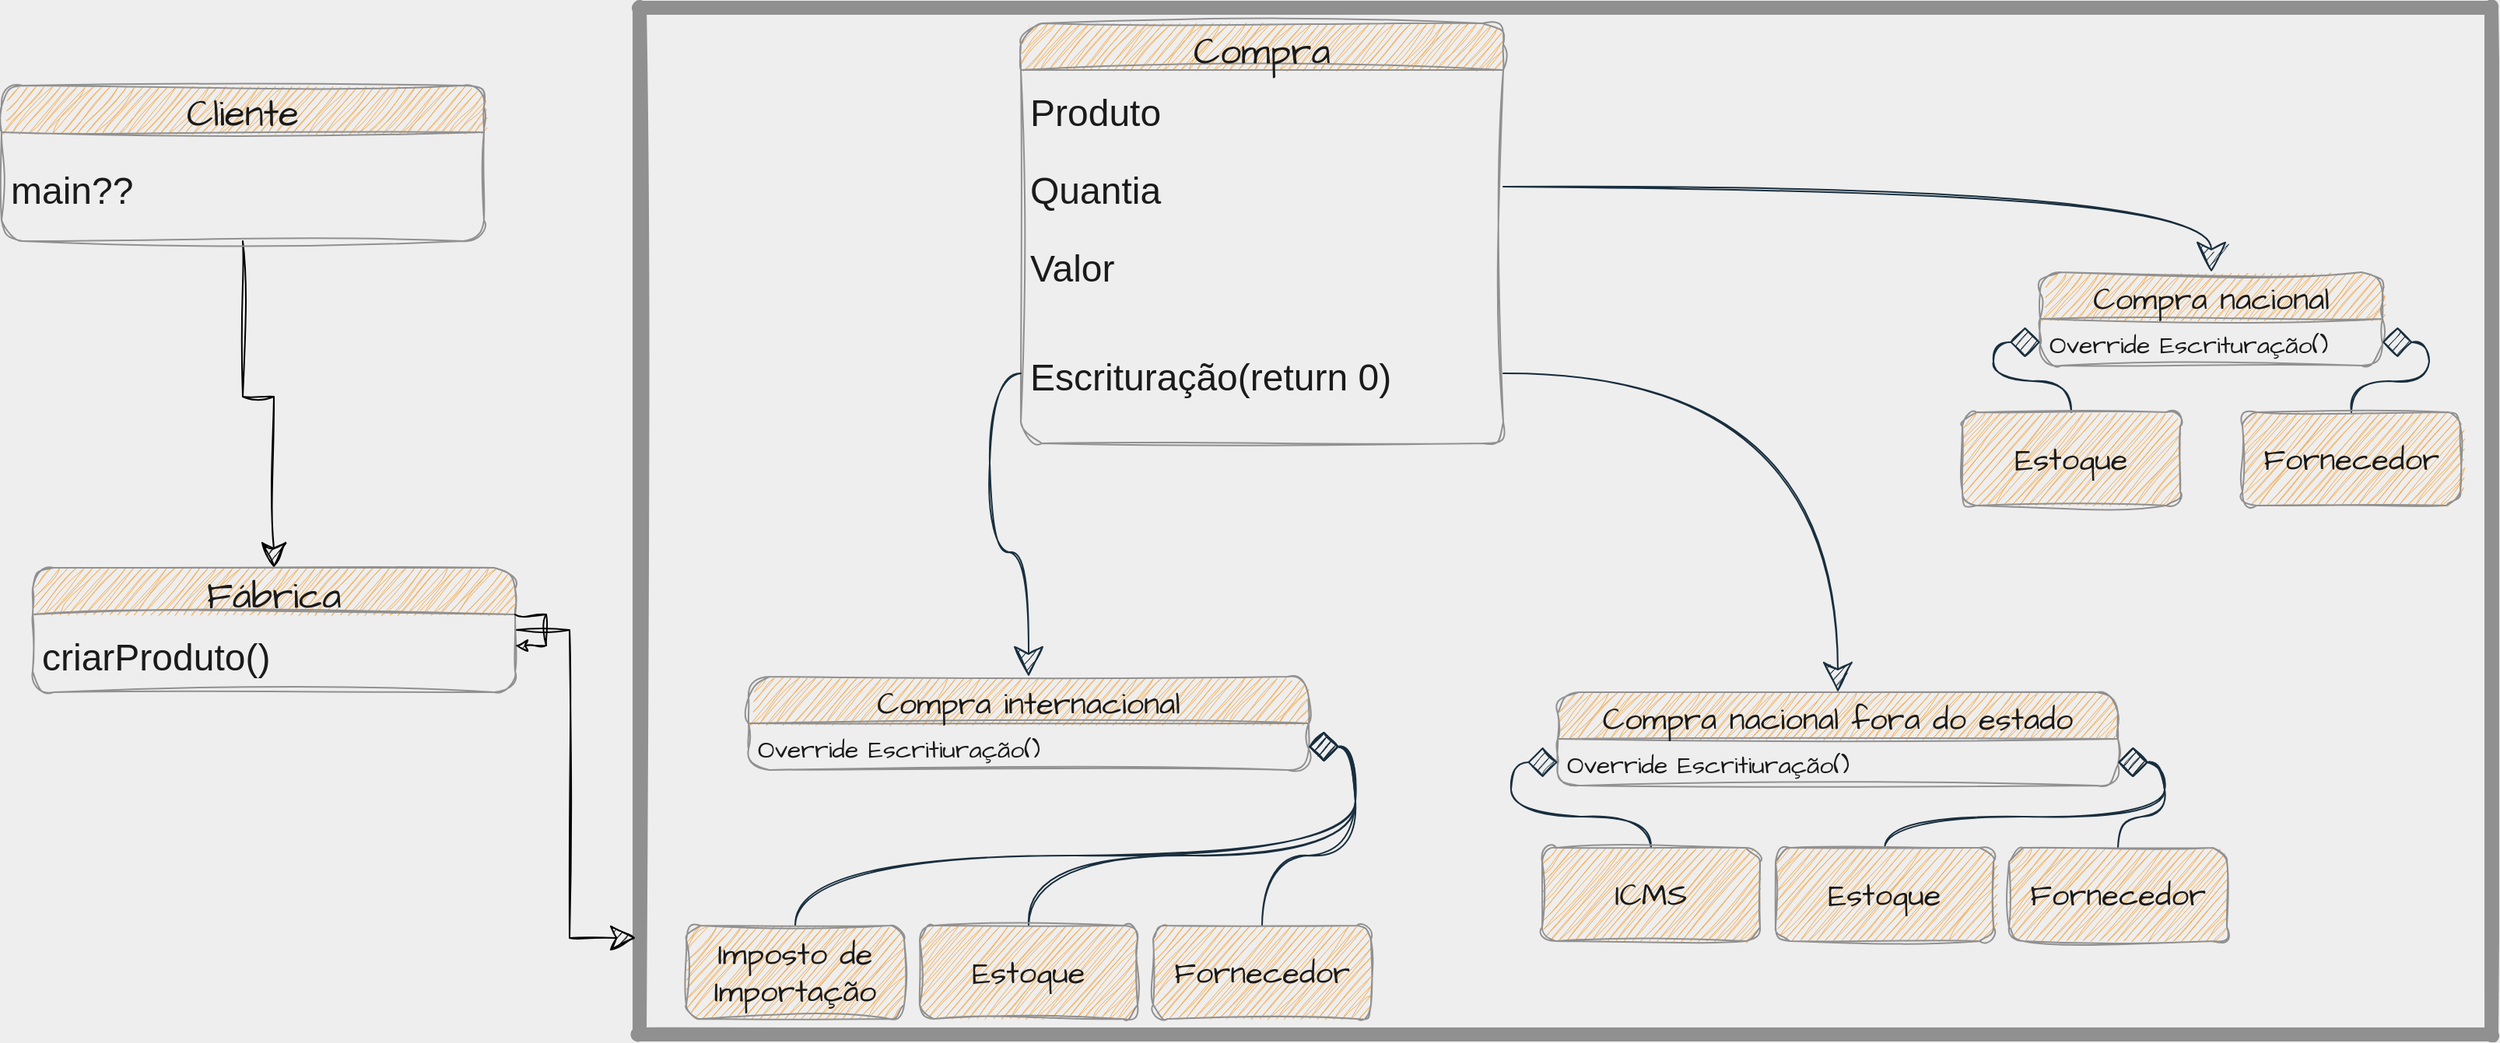 <mxfile version="20.4.0" type="device"><diagram id="UBiGHBg2W2gabXjaDZsO" name="Page-1"><mxGraphModel dx="3005" dy="886" grid="1" gridSize="10" guides="1" tooltips="1" connect="1" arrows="1" fold="1" page="1" pageScale="1" pageWidth="1654" pageHeight="1169" background="#EEEEEE" math="0" shadow="0"><root><mxCell id="0"/><mxCell id="1" parent="0"/><mxCell id="9OPtcDj9OIkWLb90a3fW-1" value="Compra nacional" style="swimlane;fontStyle=0;childLayout=stackLayout;horizontal=1;startSize=30;horizontalStack=0;resizeParent=1;resizeParentMax=0;resizeLast=0;collapsible=1;marginBottom=0;rounded=1;hachureGap=4;jiggle=2;fontFamily=Architects Daughter;fontSource=https%3A%2F%2Ffonts.googleapis.com%2Fcss%3Ffamily%3DArchitects%2BDaughter;fontSize=20;fillColor=#F5AB50;strokeColor=#909090;fontColor=#1A1A1A;sketch=1;" parent="1" vertex="1"><mxGeometry x="790" y="200" width="220" height="60" as="geometry"/></mxCell><mxCell id="9OPtcDj9OIkWLb90a3fW-3" value="Override Escrituração()" style="text;strokeColor=none;fillColor=none;align=left;verticalAlign=middle;spacingLeft=4;spacingRight=4;overflow=hidden;points=[[0,0.5],[1,0.5]];portConstraint=eastwest;rotatable=0;fontSize=16;rounded=1;hachureGap=4;jiggle=2;fontFamily=Architects Daughter;fontSource=https%3A%2F%2Ffonts.googleapis.com%2Fcss%3Ffamily%3DArchitects%2BDaughter;fontColor=#1A1A1A;sketch=1;" parent="9OPtcDj9OIkWLb90a3fW-1" vertex="1"><mxGeometry y="30" width="220" height="30" as="geometry"/></mxCell><mxCell id="9OPtcDj9OIkWLb90a3fW-65" style="edgeStyle=orthogonalEdgeStyle;rounded=1;orthogonalLoop=1;jettySize=auto;html=1;strokeColor=#182E3E;fontColor=#1A1A1A;endArrow=diamond;endFill=1;endSize=17;labelBackgroundColor=#EEEEEE;curved=1;sketch=1;" parent="1" source="9OPtcDj9OIkWLb90a3fW-13" target="9OPtcDj9OIkWLb90a3fW-3" edge="1"><mxGeometry relative="1" as="geometry"/></mxCell><mxCell id="9OPtcDj9OIkWLb90a3fW-13" value="Fornecedor" style="rounded=1;whiteSpace=wrap;html=1;hachureGap=4;jiggle=2;strokeColor=#909090;fontFamily=Architects Daughter;fontSource=https%3A%2F%2Ffonts.googleapis.com%2Fcss%3Ffamily%3DArchitects%2BDaughter;fontSize=20;fontColor=#1A1A1A;fillColor=#F5AB50;sketch=1;" parent="1" vertex="1"><mxGeometry x="920" y="290" width="140" height="60" as="geometry"/></mxCell><mxCell id="9OPtcDj9OIkWLb90a3fW-64" style="edgeStyle=orthogonalEdgeStyle;rounded=1;orthogonalLoop=1;jettySize=auto;html=1;entryX=0;entryY=0.5;entryDx=0;entryDy=0;strokeColor=#182E3E;fontColor=#1A1A1A;endArrow=diamond;endFill=1;endSize=17;labelBackgroundColor=#EEEEEE;curved=1;sketch=1;" parent="1" source="9OPtcDj9OIkWLb90a3fW-14" target="9OPtcDj9OIkWLb90a3fW-3" edge="1"><mxGeometry relative="1" as="geometry"/></mxCell><mxCell id="9OPtcDj9OIkWLb90a3fW-14" value="Estoque" style="rounded=1;whiteSpace=wrap;html=1;hachureGap=4;jiggle=2;strokeColor=#909090;fontFamily=Architects Daughter;fontSource=https%3A%2F%2Ffonts.googleapis.com%2Fcss%3Ffamily%3DArchitects%2BDaughter;fontSize=20;fontColor=#1A1A1A;fillColor=#F5AB50;sketch=1;" parent="1" vertex="1"><mxGeometry x="740" y="290" width="140" height="60" as="geometry"/></mxCell><mxCell id="9OPtcDj9OIkWLb90a3fW-17" value="Compra nacional fora do estado" style="swimlane;fontStyle=0;childLayout=stackLayout;horizontal=1;startSize=30;horizontalStack=0;resizeParent=1;resizeParentMax=0;resizeLast=0;collapsible=1;marginBottom=0;rounded=1;hachureGap=4;jiggle=2;fontFamily=Architects Daughter;fontSource=https%3A%2F%2Ffonts.googleapis.com%2Fcss%3Ffamily%3DArchitects%2BDaughter;fontSize=20;fillColor=#F5AB50;strokeColor=#909090;fontColor=#1A1A1A;sketch=1;" parent="1" vertex="1"><mxGeometry x="480" y="470" width="360" height="60" as="geometry"/></mxCell><mxCell id="9OPtcDj9OIkWLb90a3fW-19" value="Override Escritiuração()" style="text;strokeColor=none;fillColor=none;align=left;verticalAlign=middle;spacingLeft=4;spacingRight=4;overflow=hidden;points=[[0,0.5],[1,0.5]];portConstraint=eastwest;rotatable=0;fontSize=16;rounded=1;hachureGap=4;jiggle=2;fontFamily=Architects Daughter;fontSource=https%3A%2F%2Ffonts.googleapis.com%2Fcss%3Ffamily%3DArchitects%2BDaughter;fontColor=#1A1A1A;sketch=1;" parent="9OPtcDj9OIkWLb90a3fW-17" vertex="1"><mxGeometry y="30" width="360" height="30" as="geometry"/></mxCell><mxCell id="9OPtcDj9OIkWLb90a3fW-61" style="edgeStyle=orthogonalEdgeStyle;rounded=1;orthogonalLoop=1;jettySize=auto;html=1;strokeColor=#182E3E;fontColor=#1A1A1A;endArrow=diamond;endFill=1;endSize=17;labelBackgroundColor=#EEEEEE;curved=1;sketch=1;" parent="1" source="9OPtcDj9OIkWLb90a3fW-25" target="9OPtcDj9OIkWLb90a3fW-19" edge="1"><mxGeometry relative="1" as="geometry"/></mxCell><mxCell id="9OPtcDj9OIkWLb90a3fW-25" value="ICMS" style="rounded=1;whiteSpace=wrap;html=1;hachureGap=4;jiggle=2;strokeColor=#909090;fontFamily=Architects Daughter;fontSource=https%3A%2F%2Ffonts.googleapis.com%2Fcss%3Ffamily%3DArchitects%2BDaughter;fontSize=20;fontColor=#1A1A1A;fillColor=#F5AB50;sketch=1;" parent="1" vertex="1"><mxGeometry x="470" y="570" width="140" height="60" as="geometry"/></mxCell><mxCell id="9OPtcDj9OIkWLb90a3fW-32" value="Compra internacional" style="swimlane;fontStyle=0;childLayout=stackLayout;horizontal=1;startSize=30;horizontalStack=0;resizeParent=1;resizeParentMax=0;resizeLast=0;collapsible=1;marginBottom=0;rounded=1;hachureGap=4;jiggle=2;fontFamily=Architects Daughter;fontSource=https%3A%2F%2Ffonts.googleapis.com%2Fcss%3Ffamily%3DArchitects%2BDaughter;fontSize=20;fillColor=#F5AB50;strokeColor=#909090;fontColor=#1A1A1A;sketch=1;" parent="1" vertex="1"><mxGeometry x="-40" y="460" width="360" height="60" as="geometry"/></mxCell><mxCell id="9OPtcDj9OIkWLb90a3fW-34" value="Override Escritiuração()" style="text;strokeColor=none;fillColor=none;align=left;verticalAlign=middle;spacingLeft=4;spacingRight=4;overflow=hidden;points=[[0,0.5],[1,0.5]];portConstraint=eastwest;rotatable=0;fontSize=16;rounded=1;hachureGap=4;jiggle=2;fontFamily=Architects Daughter;fontSource=https%3A%2F%2Ffonts.googleapis.com%2Fcss%3Ffamily%3DArchitects%2BDaughter;fontColor=#1A1A1A;sketch=1;" parent="9OPtcDj9OIkWLb90a3fW-32" vertex="1"><mxGeometry y="30" width="360" height="30" as="geometry"/></mxCell><mxCell id="9OPtcDj9OIkWLb90a3fW-58" style="edgeStyle=orthogonalEdgeStyle;rounded=1;orthogonalLoop=1;jettySize=auto;html=1;entryX=1;entryY=0.5;entryDx=0;entryDy=0;strokeColor=#182E3E;fontColor=#1A1A1A;endArrow=diamond;endFill=1;endSize=17;labelBackgroundColor=#EEEEEE;curved=1;sketch=1;" parent="1" target="9OPtcDj9OIkWLb90a3fW-34" edge="1"><mxGeometry relative="1" as="geometry"><mxPoint x="-10" y="620" as="sourcePoint"/></mxGeometry></mxCell><mxCell id="9OPtcDj9OIkWLb90a3fW-37" value="Imposto de Importação" style="rounded=1;whiteSpace=wrap;html=1;hachureGap=4;jiggle=2;strokeColor=#909090;fontFamily=Architects Daughter;fontSource=https%3A%2F%2Ffonts.googleapis.com%2Fcss%3Ffamily%3DArchitects%2BDaughter;fontSize=20;fontColor=#1A1A1A;fillColor=#F5AB50;sketch=1;" parent="1" vertex="1"><mxGeometry x="-80" y="620" width="140" height="60" as="geometry"/></mxCell><mxCell id="9OPtcDj9OIkWLb90a3fW-55" style="edgeStyle=orthogonalEdgeStyle;rounded=1;orthogonalLoop=1;jettySize=auto;html=1;strokeColor=#182E3E;fontColor=#1A1A1A;endArrow=diamond;endFill=1;endSize=17;labelBackgroundColor=#EEEEEE;curved=1;sketch=1;" parent="1" source="9OPtcDj9OIkWLb90a3fW-53" target="9OPtcDj9OIkWLb90a3fW-34" edge="1"><mxGeometry relative="1" as="geometry"/></mxCell><mxCell id="9OPtcDj9OIkWLb90a3fW-53" value="Estoque" style="rounded=1;whiteSpace=wrap;html=1;hachureGap=4;jiggle=2;strokeColor=#909090;fontFamily=Architects Daughter;fontSource=https%3A%2F%2Ffonts.googleapis.com%2Fcss%3Ffamily%3DArchitects%2BDaughter;fontSize=20;fontColor=#1A1A1A;fillColor=#F5AB50;sketch=1;" parent="1" vertex="1"><mxGeometry x="70" y="620" width="140" height="60" as="geometry"/></mxCell><mxCell id="9OPtcDj9OIkWLb90a3fW-57" style="edgeStyle=orthogonalEdgeStyle;rounded=1;orthogonalLoop=1;jettySize=auto;html=1;entryX=1;entryY=0.5;entryDx=0;entryDy=0;strokeColor=#182E3E;fontColor=#1A1A1A;endArrow=diamond;endFill=1;endSize=17;labelBackgroundColor=#EEEEEE;curved=1;sketch=1;" parent="1" source="9OPtcDj9OIkWLb90a3fW-54" target="9OPtcDj9OIkWLb90a3fW-34" edge="1"><mxGeometry relative="1" as="geometry"/></mxCell><mxCell id="9OPtcDj9OIkWLb90a3fW-54" value="Fornecedor" style="rounded=1;whiteSpace=wrap;html=1;hachureGap=4;jiggle=2;strokeColor=#909090;fontFamily=Architects Daughter;fontSource=https%3A%2F%2Ffonts.googleapis.com%2Fcss%3Ffamily%3DArchitects%2BDaughter;fontSize=20;fontColor=#1A1A1A;fillColor=#F5AB50;sketch=1;" parent="1" vertex="1"><mxGeometry x="220" y="620" width="140" height="60" as="geometry"/></mxCell><mxCell id="9OPtcDj9OIkWLb90a3fW-62" style="edgeStyle=orthogonalEdgeStyle;rounded=1;orthogonalLoop=1;jettySize=auto;html=1;strokeColor=#182E3E;fontColor=#1A1A1A;endArrow=diamond;endFill=1;endSize=17;labelBackgroundColor=#EEEEEE;curved=1;sketch=1;" parent="1" source="9OPtcDj9OIkWLb90a3fW-59" target="9OPtcDj9OIkWLb90a3fW-19" edge="1"><mxGeometry relative="1" as="geometry"/></mxCell><mxCell id="9OPtcDj9OIkWLb90a3fW-59" value="Estoque" style="rounded=1;whiteSpace=wrap;html=1;hachureGap=4;jiggle=2;strokeColor=#909090;fontFamily=Architects Daughter;fontSource=https%3A%2F%2Ffonts.googleapis.com%2Fcss%3Ffamily%3DArchitects%2BDaughter;fontSize=20;fontColor=#1A1A1A;fillColor=#F5AB50;sketch=1;" parent="1" vertex="1"><mxGeometry x="620" y="570" width="140" height="60" as="geometry"/></mxCell><mxCell id="9OPtcDj9OIkWLb90a3fW-63" style="edgeStyle=orthogonalEdgeStyle;rounded=1;orthogonalLoop=1;jettySize=auto;html=1;entryX=1;entryY=0.5;entryDx=0;entryDy=0;strokeColor=#182E3E;fontColor=#1A1A1A;endArrow=diamond;endFill=1;endSize=17;labelBackgroundColor=#EEEEEE;curved=1;sketch=1;" parent="1" target="9OPtcDj9OIkWLb90a3fW-19" edge="1"><mxGeometry relative="1" as="geometry"><mxPoint x="840.0" y="570" as="sourcePoint"/></mxGeometry></mxCell><mxCell id="9OPtcDj9OIkWLb90a3fW-60" value="Fornecedor" style="rounded=1;whiteSpace=wrap;html=1;hachureGap=4;jiggle=2;strokeColor=#909090;fontFamily=Architects Daughter;fontSource=https%3A%2F%2Ffonts.googleapis.com%2Fcss%3Ffamily%3DArchitects%2BDaughter;fontSize=20;fontColor=#1A1A1A;fillColor=#F5AB50;sketch=1;" parent="1" vertex="1"><mxGeometry x="770" y="570" width="140" height="60" as="geometry"/></mxCell><mxCell id="9OPtcDj9OIkWLb90a3fW-70" value="Compra" style="swimlane;fontStyle=0;childLayout=stackLayout;horizontal=1;startSize=30;horizontalStack=0;resizeParent=1;resizeParentMax=0;resizeLast=0;collapsible=1;marginBottom=0;rounded=1;hachureGap=4;jiggle=2;fontFamily=Architects Daughter;fontSource=https%3A%2F%2Ffonts.googleapis.com%2Fcss%3Ffamily%3DArchitects%2BDaughter;fontSize=24;fillColor=#F5AB50;strokeColor=#909090;fontColor=#1A1A1A;sketch=1;" parent="1" vertex="1"><mxGeometry x="135" y="40" width="310" height="270" as="geometry"/></mxCell><mxCell id="9OPtcDj9OIkWLb90a3fW-76" value="Produto" style="text;strokeColor=none;fillColor=none;align=left;verticalAlign=middle;spacingLeft=4;spacingRight=4;overflow=hidden;points=[[0,0.5],[1,0.5]];portConstraint=eastwest;rotatable=0;rounded=1;fontColor=#1A1A1A;strokeWidth=0;fontSize=24;sketch=1;" parent="9OPtcDj9OIkWLb90a3fW-70" vertex="1"><mxGeometry y="30" width="310" height="50" as="geometry"/></mxCell><mxCell id="9OPtcDj9OIkWLb90a3fW-77" value="Quantia" style="text;strokeColor=none;fillColor=none;align=left;verticalAlign=middle;spacingLeft=4;spacingRight=4;overflow=hidden;points=[[0,0.5],[1,0.5]];portConstraint=eastwest;rotatable=0;rounded=1;fontColor=#1A1A1A;fontSize=24;sketch=1;" parent="9OPtcDj9OIkWLb90a3fW-70" vertex="1"><mxGeometry y="80" width="310" height="50" as="geometry"/></mxCell><mxCell id="9OPtcDj9OIkWLb90a3fW-78" value="Valor" style="text;strokeColor=none;fillColor=none;align=left;verticalAlign=middle;spacingLeft=4;spacingRight=4;overflow=hidden;points=[[0,0.5],[1,0.5]];portConstraint=eastwest;rotatable=0;rounded=1;fontColor=#1A1A1A;fontSize=24;sketch=1;" parent="9OPtcDj9OIkWLb90a3fW-70" vertex="1"><mxGeometry y="130" width="310" height="50" as="geometry"/></mxCell><mxCell id="9OPtcDj9OIkWLb90a3fW-75" value="Escrituração(return 0)" style="text;strokeColor=none;fillColor=none;align=left;verticalAlign=middle;spacingLeft=4;spacingRight=4;overflow=hidden;points=[[0,0.5],[1,0.5]];portConstraint=eastwest;rotatable=0;rounded=1;fontColor=#1A1A1A;fontSize=24;sketch=1;" parent="9OPtcDj9OIkWLb90a3fW-70" vertex="1"><mxGeometry y="180" width="310" height="90" as="geometry"/></mxCell><mxCell id="9OPtcDj9OIkWLb90a3fW-80" style="edgeStyle=orthogonalEdgeStyle;rounded=1;orthogonalLoop=1;jettySize=auto;html=1;entryX=0.5;entryY=0;entryDx=0;entryDy=0;strokeColor=#182E3E;fontSize=24;fontColor=#1A1A1A;endArrow=classic;endFill=1;endSize=17;labelBackgroundColor=#EEEEEE;curved=1;sketch=1;" parent="1" source="9OPtcDj9OIkWLb90a3fW-77" target="9OPtcDj9OIkWLb90a3fW-1" edge="1"><mxGeometry relative="1" as="geometry"/></mxCell><mxCell id="9OPtcDj9OIkWLb90a3fW-81" style="edgeStyle=orthogonalEdgeStyle;rounded=1;orthogonalLoop=1;jettySize=auto;html=1;strokeColor=#182E3E;fontSize=24;fontColor=#1A1A1A;endArrow=classic;endFill=1;endSize=17;labelBackgroundColor=#EEEEEE;curved=1;sketch=1;" parent="1" source="9OPtcDj9OIkWLb90a3fW-75" target="9OPtcDj9OIkWLb90a3fW-17" edge="1"><mxGeometry relative="1" as="geometry"/></mxCell><mxCell id="9OPtcDj9OIkWLb90a3fW-82" style="edgeStyle=orthogonalEdgeStyle;rounded=1;orthogonalLoop=1;jettySize=auto;html=1;strokeColor=#182E3E;fontSize=24;fontColor=#1A1A1A;endArrow=classic;endFill=1;endSize=17;labelBackgroundColor=#EEEEEE;curved=1;sketch=1;" parent="1" source="9OPtcDj9OIkWLb90a3fW-75" target="9OPtcDj9OIkWLb90a3fW-32" edge="1"><mxGeometry relative="1" as="geometry"/></mxCell><mxCell id="0hkAKzS46Fmz3Q99dSzW-4" value="" style="swimlane;startSize=0;strokeWidth=9;fillColor=#F5AB50;fontColor=#1A1A1A;strokeColor=#909090;rounded=1;sketch=1;" vertex="1" parent="1"><mxGeometry x="-110" y="30" width="1190" height="660" as="geometry"/></mxCell><mxCell id="0hkAKzS46Fmz3Q99dSzW-22" style="edgeStyle=orthogonalEdgeStyle;rounded=0;sketch=1;hachureGap=4;jiggle=2;orthogonalLoop=1;jettySize=auto;html=1;entryX=-0.002;entryY=0.906;entryDx=0;entryDy=0;entryPerimeter=0;strokeColor=#000000;fontFamily=Architects Daughter;fontSource=https%3A%2F%2Ffonts.googleapis.com%2Fcss%3Ffamily%3DArchitects%2BDaughter;fontSize=16;endSize=14;" edge="1" parent="1" source="0hkAKzS46Fmz3Q99dSzW-9" target="0hkAKzS46Fmz3Q99dSzW-4"><mxGeometry relative="1" as="geometry"/></mxCell><mxCell id="0hkAKzS46Fmz3Q99dSzW-9" value="Fábrica" style="swimlane;fontStyle=0;childLayout=stackLayout;horizontal=1;startSize=30;horizontalStack=0;resizeParent=1;resizeParentMax=0;resizeLast=0;collapsible=1;marginBottom=0;rounded=1;hachureGap=4;jiggle=2;fontFamily=Architects Daughter;fontSource=https%3A%2F%2Ffonts.googleapis.com%2Fcss%3Ffamily%3DArchitects%2BDaughter;fontSize=24;fillColor=#F5AB50;strokeColor=#909090;fontColor=#1A1A1A;sketch=1;" vertex="1" parent="1"><mxGeometry x="-500" y="390" width="310" height="80" as="geometry"/></mxCell><mxCell id="0hkAKzS46Fmz3Q99dSzW-11" value="criarProduto()" style="text;strokeColor=none;fillColor=none;align=left;verticalAlign=middle;spacingLeft=4;spacingRight=4;overflow=hidden;points=[[0,0.5],[1,0.5]];portConstraint=eastwest;rotatable=0;rounded=1;fontColor=#1A1A1A;fontSize=24;sketch=1;" vertex="1" parent="0hkAKzS46Fmz3Q99dSzW-9"><mxGeometry y="30" width="310" height="50" as="geometry"/></mxCell><mxCell id="0hkAKzS46Fmz3Q99dSzW-21" style="edgeStyle=orthogonalEdgeStyle;rounded=0;sketch=1;hachureGap=4;jiggle=2;orthogonalLoop=1;jettySize=auto;html=1;entryX=0.5;entryY=0;entryDx=0;entryDy=0;fontFamily=Architects Daughter;fontSource=https%3A%2F%2Ffonts.googleapis.com%2Fcss%3Ffamily%3DArchitects%2BDaughter;fontSize=16;endSize=14;strokeColor=#000000;" edge="1" parent="1" source="0hkAKzS46Fmz3Q99dSzW-18" target="0hkAKzS46Fmz3Q99dSzW-9"><mxGeometry relative="1" as="geometry"/></mxCell><mxCell id="0hkAKzS46Fmz3Q99dSzW-18" value="Cliente" style="swimlane;fontStyle=0;childLayout=stackLayout;horizontal=1;startSize=30;horizontalStack=0;resizeParent=1;resizeParentMax=0;resizeLast=0;collapsible=1;marginBottom=0;rounded=1;hachureGap=4;jiggle=2;fontFamily=Architects Daughter;fontSource=https%3A%2F%2Ffonts.googleapis.com%2Fcss%3Ffamily%3DArchitects%2BDaughter;fontSize=24;fillColor=#F5AB50;strokeColor=#909090;fontColor=#1A1A1A;sketch=1;" vertex="1" parent="1"><mxGeometry x="-520" y="80" width="310" height="100" as="geometry"/></mxCell><mxCell id="0hkAKzS46Fmz3Q99dSzW-19" value="main??" style="text;strokeColor=none;fillColor=none;align=left;verticalAlign=middle;spacingLeft=4;spacingRight=4;overflow=hidden;points=[[0,0.5],[1,0.5]];portConstraint=eastwest;rotatable=0;rounded=1;fontColor=#1A1A1A;fontSize=24;sketch=1;" vertex="1" parent="0hkAKzS46Fmz3Q99dSzW-18"><mxGeometry y="30" width="310" height="70" as="geometry"/></mxCell><mxCell id="0hkAKzS46Fmz3Q99dSzW-20" style="edgeStyle=orthogonalEdgeStyle;rounded=0;sketch=1;hachureGap=4;jiggle=2;orthogonalLoop=1;jettySize=auto;html=1;fontFamily=Architects Daughter;fontSource=https%3A%2F%2Ffonts.googleapis.com%2Fcss%3Ffamily%3DArchitects%2BDaughter;fontSize=16;" edge="1" parent="1" source="0hkAKzS46Fmz3Q99dSzW-9" target="0hkAKzS46Fmz3Q99dSzW-9"><mxGeometry relative="1" as="geometry"/></mxCell></root></mxGraphModel></diagram></mxfile>